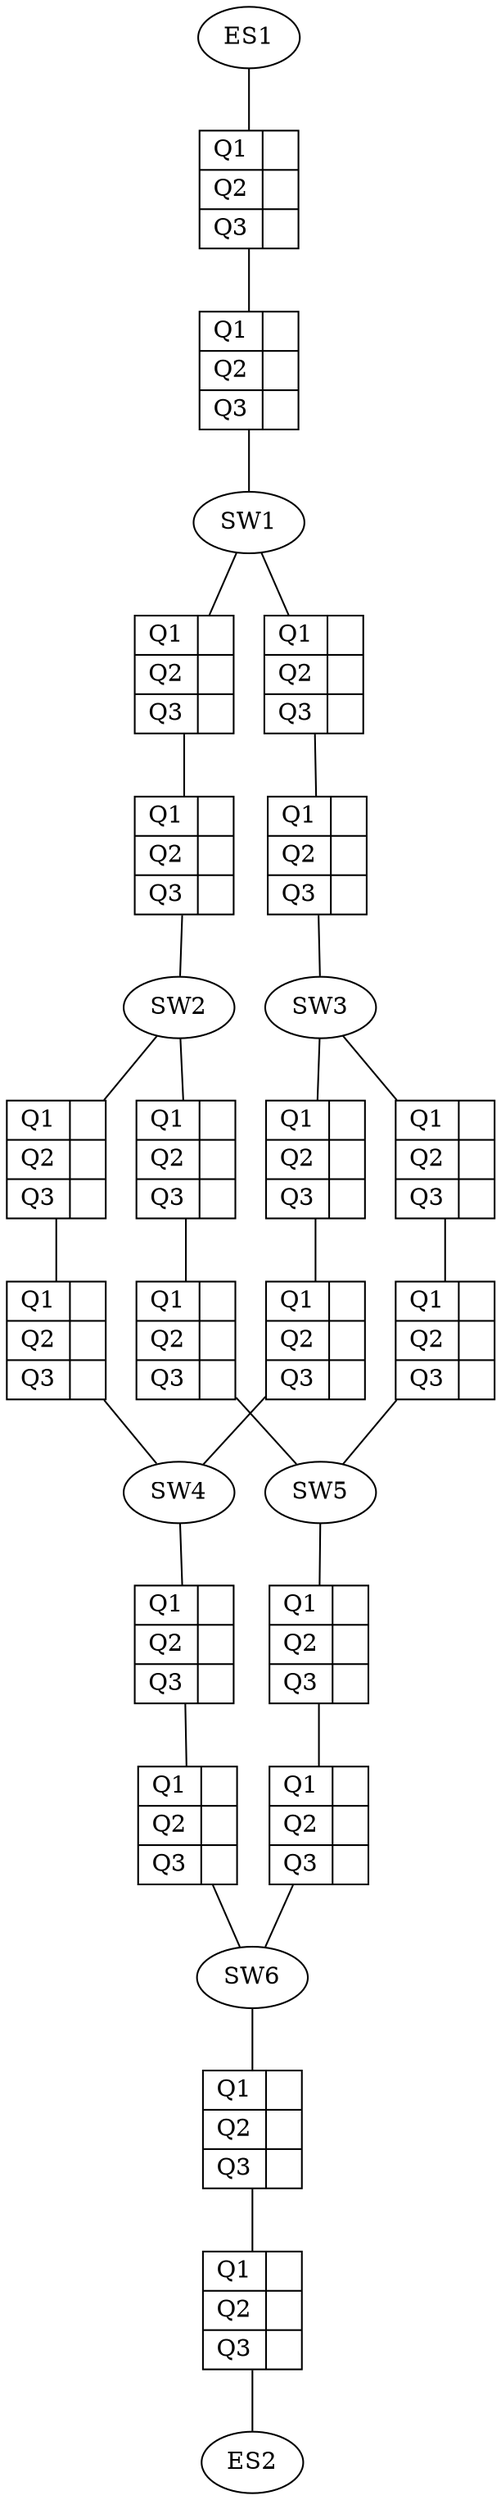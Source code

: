 // Network Topology
digraph {
	ES1
	SW1ES1 [label="{ Q1 | Q2 | Q3 } | { || }" shape=record]
	SW1ES11 [label="{ Q1 | Q2 | Q3 } | { || }" shape=record]
	ES1 -> SW1ES1 [arrowhead=none]
	SW1ES1 -> SW1ES11 [arrowhead=none]
	SW1ES11 -> SW1 [arrowhead=none]
	SW1
	SW2SW1 [label="{ Q1 | Q2 | Q3 } | { || }" shape=record]
	SW1 -> SW2SW1 [arrowhead=none]
	SW2SW1 -> SW2SW11 [arrowhead=none]
	SW2SW11 -> SW2 [arrowhead=none]
	SW2SW11 [label="{ Q1 | Q2 | Q3 } | { || }" shape=record]
	SW3SW1 [label="{ Q1 | Q2 | Q3 } | { || }" shape=record]
	SW1 -> SW3SW1 [arrowhead=none]
	SW3SW1 -> SW3SW11 [arrowhead=none]
	SW3SW11 -> SW3 [arrowhead=none]
	SW3SW11 [label="{ Q1 | Q2 | Q3 } | { || }" shape=record]
	SW2
	SW4SW2 [label="{ Q1 | Q2 | Q3 } | { || }" shape=record]
	SW2 -> SW4SW2 [arrowhead=none]
	SW4SW2 -> SW4SW21 [arrowhead=none]
	SW4SW21 -> SW4 [arrowhead=none]
	SW4SW21 [label="{ Q1 | Q2 | Q3 } | { || }" shape=record]
	SW5SW2 [label="{ Q1 | Q2 | Q3 } | { || }" shape=record]
	SW2 -> SW5SW2 [arrowhead=none]
	SW5SW2 -> SW5SW21 [arrowhead=none]
	SW5SW21 -> SW5 [arrowhead=none]
	SW5SW21 [label="{ Q1 | Q2 | Q3 } | { || }" shape=record]
	SW3
	SW4SW3 [label="{ Q1 | Q2 | Q3 } | { || }" shape=record]
	SW3 -> SW4SW3 [arrowhead=none]
	SW4SW3 -> SW4SW31 [arrowhead=none]
	SW4SW31 -> SW4 [arrowhead=none]
	SW4SW31 [label="{ Q1 | Q2 | Q3 } | { || }" shape=record]
	SW5SW3 [label="{ Q1 | Q2 | Q3 } | { || }" shape=record]
	SW3 -> SW5SW3 [arrowhead=none]
	SW5SW3 -> SW5SW31 [arrowhead=none]
	SW5SW31 -> SW5 [arrowhead=none]
	SW5SW31 [label="{ Q1 | Q2 | Q3 } | { || }" shape=record]
	SW4
	SW6SW4 [label="{ Q1 | Q2 | Q3 } | { || }" shape=record]
	SW4 -> SW6SW4 [arrowhead=none]
	SW6SW4 -> SW6SW41 [arrowhead=none]
	SW6SW41 -> SW6 [arrowhead=none]
	SW6SW41 [label="{ Q1 | Q2 | Q3 } | { || }" shape=record]
	SW5
	SW6SW5 [label="{ Q1 | Q2 | Q3 } | { || }" shape=record]
	SW5 -> SW6SW5 [arrowhead=none]
	SW6SW5 -> SW6SW51 [arrowhead=none]
	SW6SW51 -> SW6 [arrowhead=none]
	SW6SW51 [label="{ Q1 | Q2 | Q3 } | { || }" shape=record]
	SW6
	ES2SW6 [label="{ Q1 | Q2 | Q3 } | { || }" shape=record]
	ES2SW61 [label="{ Q1 | Q2 | Q3 } | { || }" shape=record]
	SW6 -> ES2SW6 [arrowhead=none]
	ES2SW6 -> ES2SW61 [arrowhead=none]
	ES2SW61 -> ES2 [arrowhead=none]
}
